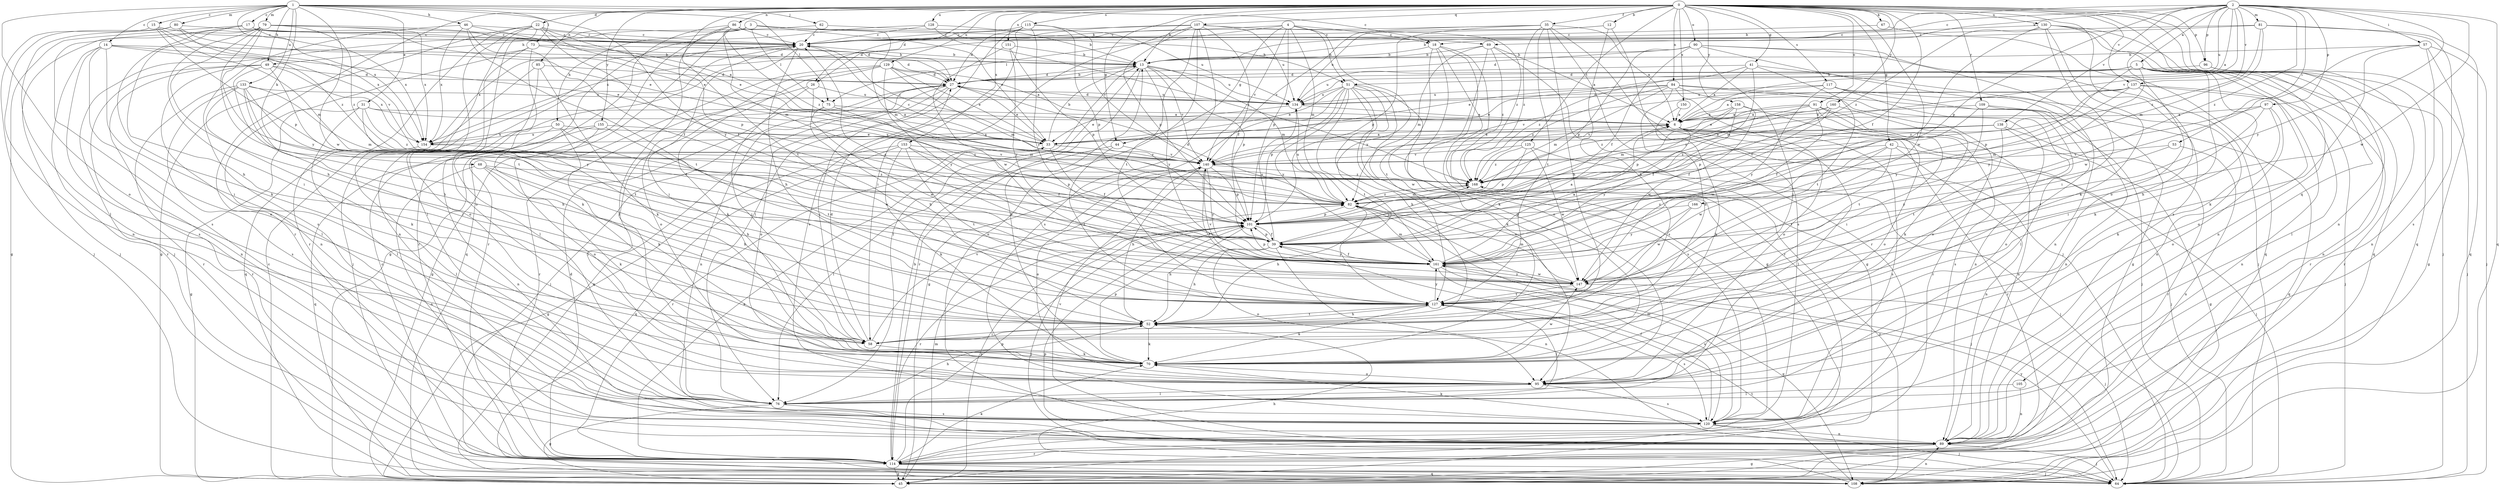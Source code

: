 strict digraph  {
0;
1;
2;
3;
4;
5;
6;
12;
13;
14;
15;
17;
18;
20;
22;
26;
27;
31;
33;
35;
39;
41;
42;
44;
45;
46;
49;
50;
51;
52;
53;
57;
58;
62;
64;
67;
68;
69;
70;
73;
75;
76;
79;
80;
81;
82;
84;
85;
86;
89;
90;
91;
95;
96;
97;
101;
105;
107;
108;
109;
114;
115;
117;
120;
125;
127;
128;
129;
130;
133;
134;
137;
138;
140;
147;
150;
151;
153;
154;
155;
158;
160;
161;
166;
168;
0 -> 12  [label=b];
0 -> 13  [label=b];
0 -> 22  [label=d];
0 -> 26  [label=d];
0 -> 35  [label=f];
0 -> 39  [label=f];
0 -> 41  [label=g];
0 -> 42  [label=g];
0 -> 44  [label=g];
0 -> 67  [label=k];
0 -> 84  [label=n];
0 -> 85  [label=n];
0 -> 86  [label=n];
0 -> 89  [label=n];
0 -> 90  [label=o];
0 -> 91  [label=o];
0 -> 96  [label=p];
0 -> 105  [label=q];
0 -> 107  [label=q];
0 -> 108  [label=q];
0 -> 109  [label=r];
0 -> 114  [label=r];
0 -> 115  [label=s];
0 -> 117  [label=s];
0 -> 120  [label=s];
0 -> 125  [label=t];
0 -> 127  [label=t];
0 -> 128  [label=u];
0 -> 129  [label=u];
0 -> 130  [label=u];
0 -> 137  [label=v];
0 -> 147  [label=w];
0 -> 150  [label=x];
0 -> 151  [label=x];
0 -> 153  [label=x];
0 -> 155  [label=y];
0 -> 158  [label=y];
0 -> 160  [label=y];
1 -> 14  [label=c];
1 -> 15  [label=c];
1 -> 17  [label=c];
1 -> 18  [label=c];
1 -> 31  [label=e];
1 -> 46  [label=h];
1 -> 49  [label=h];
1 -> 62  [label=j];
1 -> 68  [label=k];
1 -> 73  [label=l];
1 -> 75  [label=l];
1 -> 79  [label=m];
1 -> 80  [label=m];
1 -> 95  [label=o];
1 -> 133  [label=u];
1 -> 147  [label=w];
1 -> 154  [label=x];
1 -> 161  [label=y];
2 -> 5  [label=a];
2 -> 6  [label=a];
2 -> 13  [label=b];
2 -> 18  [label=c];
2 -> 53  [label=i];
2 -> 57  [label=i];
2 -> 69  [label=k];
2 -> 81  [label=m];
2 -> 95  [label=o];
2 -> 96  [label=p];
2 -> 97  [label=p];
2 -> 101  [label=p];
2 -> 108  [label=q];
2 -> 134  [label=u];
2 -> 137  [label=v];
2 -> 138  [label=v];
2 -> 140  [label=v];
2 -> 147  [label=w];
2 -> 161  [label=y];
2 -> 166  [label=z];
3 -> 33  [label=e];
3 -> 49  [label=h];
3 -> 50  [label=h];
3 -> 51  [label=h];
3 -> 69  [label=k];
3 -> 75  [label=l];
3 -> 82  [label=m];
3 -> 168  [label=z];
4 -> 18  [label=c];
4 -> 26  [label=d];
4 -> 44  [label=g];
4 -> 51  [label=h];
4 -> 75  [label=l];
4 -> 82  [label=m];
4 -> 101  [label=p];
4 -> 140  [label=v];
4 -> 161  [label=y];
5 -> 33  [label=e];
5 -> 51  [label=h];
5 -> 52  [label=h];
5 -> 70  [label=k];
5 -> 76  [label=l];
5 -> 89  [label=n];
5 -> 95  [label=o];
5 -> 101  [label=p];
5 -> 114  [label=r];
5 -> 134  [label=u];
5 -> 161  [label=y];
6 -> 33  [label=e];
6 -> 64  [label=j];
6 -> 76  [label=l];
6 -> 114  [label=r];
6 -> 120  [label=s];
6 -> 161  [label=y];
12 -> 20  [label=c];
12 -> 52  [label=h];
12 -> 120  [label=s];
12 -> 134  [label=u];
13 -> 27  [label=d];
13 -> 76  [label=l];
13 -> 82  [label=m];
13 -> 101  [label=p];
13 -> 114  [label=r];
13 -> 134  [label=u];
13 -> 140  [label=v];
13 -> 161  [label=y];
14 -> 13  [label=b];
14 -> 33  [label=e];
14 -> 58  [label=i];
14 -> 95  [label=o];
14 -> 114  [label=r];
14 -> 120  [label=s];
14 -> 140  [label=v];
15 -> 20  [label=c];
15 -> 64  [label=j];
15 -> 82  [label=m];
15 -> 101  [label=p];
15 -> 154  [label=x];
17 -> 20  [label=c];
17 -> 27  [label=d];
17 -> 33  [label=e];
17 -> 45  [label=g];
17 -> 52  [label=h];
17 -> 120  [label=s];
17 -> 154  [label=x];
18 -> 13  [label=b];
18 -> 45  [label=g];
18 -> 70  [label=k];
18 -> 95  [label=o];
18 -> 114  [label=r];
18 -> 120  [label=s];
20 -> 13  [label=b];
20 -> 52  [label=h];
20 -> 58  [label=i];
20 -> 64  [label=j];
20 -> 154  [label=x];
22 -> 20  [label=c];
22 -> 33  [label=e];
22 -> 39  [label=f];
22 -> 45  [label=g];
22 -> 76  [label=l];
22 -> 89  [label=n];
22 -> 95  [label=o];
22 -> 101  [label=p];
22 -> 114  [label=r];
26 -> 52  [label=h];
26 -> 58  [label=i];
26 -> 114  [label=r];
26 -> 134  [label=u];
27 -> 13  [label=b];
27 -> 33  [label=e];
27 -> 58  [label=i];
27 -> 64  [label=j];
27 -> 89  [label=n];
27 -> 95  [label=o];
27 -> 108  [label=q];
27 -> 134  [label=u];
31 -> 6  [label=a];
31 -> 39  [label=f];
31 -> 45  [label=g];
31 -> 76  [label=l];
31 -> 140  [label=v];
31 -> 168  [label=z];
33 -> 6  [label=a];
33 -> 13  [label=b];
33 -> 20  [label=c];
33 -> 39  [label=f];
33 -> 114  [label=r];
33 -> 140  [label=v];
35 -> 6  [label=a];
35 -> 20  [label=c];
35 -> 52  [label=h];
35 -> 64  [label=j];
35 -> 101  [label=p];
35 -> 114  [label=r];
35 -> 127  [label=t];
35 -> 140  [label=v];
35 -> 168  [label=z];
39 -> 6  [label=a];
39 -> 52  [label=h];
39 -> 89  [label=n];
39 -> 95  [label=o];
39 -> 101  [label=p];
39 -> 134  [label=u];
39 -> 161  [label=y];
39 -> 168  [label=z];
41 -> 6  [label=a];
41 -> 27  [label=d];
41 -> 82  [label=m];
41 -> 89  [label=n];
41 -> 127  [label=t];
41 -> 168  [label=z];
42 -> 64  [label=j];
42 -> 89  [label=n];
42 -> 127  [label=t];
42 -> 140  [label=v];
42 -> 147  [label=w];
42 -> 161  [label=y];
44 -> 76  [label=l];
44 -> 127  [label=t];
44 -> 140  [label=v];
45 -> 20  [label=c];
45 -> 82  [label=m];
45 -> 101  [label=p];
46 -> 6  [label=a];
46 -> 20  [label=c];
46 -> 39  [label=f];
46 -> 120  [label=s];
46 -> 127  [label=t];
46 -> 154  [label=x];
49 -> 27  [label=d];
49 -> 52  [label=h];
49 -> 76  [label=l];
49 -> 89  [label=n];
49 -> 114  [label=r];
49 -> 154  [label=x];
49 -> 161  [label=y];
50 -> 33  [label=e];
50 -> 70  [label=k];
50 -> 89  [label=n];
50 -> 147  [label=w];
50 -> 154  [label=x];
51 -> 33  [label=e];
51 -> 45  [label=g];
51 -> 52  [label=h];
51 -> 70  [label=k];
51 -> 95  [label=o];
51 -> 101  [label=p];
51 -> 120  [label=s];
51 -> 127  [label=t];
51 -> 134  [label=u];
51 -> 147  [label=w];
51 -> 161  [label=y];
52 -> 58  [label=i];
52 -> 70  [label=k];
52 -> 127  [label=t];
53 -> 89  [label=n];
53 -> 140  [label=v];
53 -> 161  [label=y];
57 -> 13  [label=b];
57 -> 45  [label=g];
57 -> 64  [label=j];
57 -> 70  [label=k];
57 -> 89  [label=n];
57 -> 147  [label=w];
58 -> 27  [label=d];
58 -> 70  [label=k];
58 -> 140  [label=v];
62 -> 20  [label=c];
62 -> 64  [label=j];
62 -> 134  [label=u];
64 -> 20  [label=c];
64 -> 101  [label=p];
64 -> 161  [label=y];
67 -> 20  [label=c];
67 -> 108  [label=q];
68 -> 52  [label=h];
68 -> 58  [label=i];
68 -> 70  [label=k];
68 -> 89  [label=n];
68 -> 168  [label=z];
69 -> 6  [label=a];
69 -> 13  [label=b];
69 -> 45  [label=g];
69 -> 82  [label=m];
69 -> 127  [label=t];
69 -> 168  [label=z];
70 -> 13  [label=b];
70 -> 95  [label=o];
70 -> 101  [label=p];
70 -> 147  [label=w];
73 -> 13  [label=b];
73 -> 27  [label=d];
73 -> 70  [label=k];
73 -> 89  [label=n];
73 -> 95  [label=o];
75 -> 6  [label=a];
75 -> 76  [label=l];
75 -> 82  [label=m];
75 -> 147  [label=w];
76 -> 45  [label=g];
76 -> 52  [label=h];
76 -> 120  [label=s];
79 -> 20  [label=c];
79 -> 27  [label=d];
79 -> 52  [label=h];
79 -> 58  [label=i];
79 -> 64  [label=j];
79 -> 70  [label=k];
79 -> 127  [label=t];
79 -> 154  [label=x];
79 -> 161  [label=y];
79 -> 168  [label=z];
80 -> 20  [label=c];
80 -> 33  [label=e];
80 -> 76  [label=l];
80 -> 89  [label=n];
80 -> 168  [label=z];
81 -> 13  [label=b];
81 -> 20  [label=c];
81 -> 82  [label=m];
81 -> 108  [label=q];
81 -> 120  [label=s];
81 -> 168  [label=z];
82 -> 27  [label=d];
82 -> 52  [label=h];
82 -> 64  [label=j];
82 -> 101  [label=p];
82 -> 134  [label=u];
82 -> 168  [label=z];
84 -> 33  [label=e];
84 -> 52  [label=h];
84 -> 64  [label=j];
84 -> 82  [label=m];
84 -> 89  [label=n];
84 -> 95  [label=o];
84 -> 114  [label=r];
84 -> 134  [label=u];
84 -> 168  [label=z];
85 -> 27  [label=d];
85 -> 70  [label=k];
85 -> 76  [label=l];
85 -> 108  [label=q];
86 -> 20  [label=c];
86 -> 45  [label=g];
86 -> 76  [label=l];
86 -> 82  [label=m];
86 -> 108  [label=q];
86 -> 114  [label=r];
89 -> 45  [label=g];
89 -> 64  [label=j];
89 -> 114  [label=r];
89 -> 140  [label=v];
90 -> 13  [label=b];
90 -> 27  [label=d];
90 -> 39  [label=f];
90 -> 45  [label=g];
90 -> 58  [label=i];
90 -> 64  [label=j];
90 -> 89  [label=n];
90 -> 101  [label=p];
91 -> 6  [label=a];
91 -> 33  [label=e];
91 -> 58  [label=i];
91 -> 89  [label=n];
91 -> 120  [label=s];
91 -> 147  [label=w];
91 -> 168  [label=z];
95 -> 76  [label=l];
95 -> 120  [label=s];
96 -> 27  [label=d];
96 -> 64  [label=j];
96 -> 114  [label=r];
97 -> 6  [label=a];
97 -> 70  [label=k];
97 -> 82  [label=m];
97 -> 95  [label=o];
97 -> 127  [label=t];
101 -> 39  [label=f];
101 -> 52  [label=h];
101 -> 64  [label=j];
101 -> 114  [label=r];
105 -> 76  [label=l];
105 -> 89  [label=n];
107 -> 20  [label=c];
107 -> 39  [label=f];
107 -> 58  [label=i];
107 -> 89  [label=n];
107 -> 101  [label=p];
107 -> 120  [label=s];
107 -> 127  [label=t];
107 -> 134  [label=u];
107 -> 154  [label=x];
107 -> 168  [label=z];
108 -> 52  [label=h];
108 -> 89  [label=n];
108 -> 127  [label=t];
108 -> 168  [label=z];
109 -> 6  [label=a];
109 -> 39  [label=f];
109 -> 95  [label=o];
109 -> 108  [label=q];
109 -> 127  [label=t];
114 -> 13  [label=b];
114 -> 27  [label=d];
114 -> 33  [label=e];
114 -> 45  [label=g];
114 -> 64  [label=j];
114 -> 70  [label=k];
114 -> 101  [label=p];
114 -> 108  [label=q];
115 -> 20  [label=c];
115 -> 27  [label=d];
115 -> 76  [label=l];
115 -> 101  [label=p];
115 -> 120  [label=s];
115 -> 140  [label=v];
115 -> 161  [label=y];
117 -> 76  [label=l];
117 -> 89  [label=n];
117 -> 95  [label=o];
117 -> 134  [label=u];
117 -> 140  [label=v];
117 -> 161  [label=y];
120 -> 39  [label=f];
120 -> 64  [label=j];
120 -> 70  [label=k];
120 -> 82  [label=m];
120 -> 89  [label=n];
125 -> 64  [label=j];
125 -> 101  [label=p];
125 -> 140  [label=v];
125 -> 147  [label=w];
125 -> 168  [label=z];
127 -> 52  [label=h];
127 -> 70  [label=k];
127 -> 76  [label=l];
127 -> 120  [label=s];
127 -> 161  [label=y];
128 -> 13  [label=b];
128 -> 20  [label=c];
128 -> 114  [label=r];
128 -> 168  [label=z];
129 -> 6  [label=a];
129 -> 27  [label=d];
129 -> 33  [label=e];
129 -> 45  [label=g];
129 -> 70  [label=k];
129 -> 82  [label=m];
129 -> 95  [label=o];
129 -> 161  [label=y];
130 -> 20  [label=c];
130 -> 39  [label=f];
130 -> 58  [label=i];
130 -> 64  [label=j];
130 -> 70  [label=k];
130 -> 89  [label=n];
130 -> 108  [label=q];
130 -> 168  [label=z];
133 -> 52  [label=h];
133 -> 58  [label=i];
133 -> 70  [label=k];
133 -> 82  [label=m];
133 -> 114  [label=r];
133 -> 120  [label=s];
133 -> 127  [label=t];
133 -> 134  [label=u];
134 -> 6  [label=a];
134 -> 27  [label=d];
134 -> 33  [label=e];
137 -> 6  [label=a];
137 -> 58  [label=i];
137 -> 64  [label=j];
137 -> 89  [label=n];
137 -> 134  [label=u];
137 -> 161  [label=y];
137 -> 168  [label=z];
138 -> 33  [label=e];
138 -> 45  [label=g];
138 -> 114  [label=r];
138 -> 127  [label=t];
138 -> 154  [label=x];
138 -> 168  [label=z];
140 -> 20  [label=c];
140 -> 52  [label=h];
140 -> 95  [label=o];
140 -> 101  [label=p];
140 -> 127  [label=t];
140 -> 161  [label=y];
140 -> 168  [label=z];
147 -> 64  [label=j];
147 -> 82  [label=m];
147 -> 127  [label=t];
147 -> 140  [label=v];
147 -> 161  [label=y];
150 -> 6  [label=a];
150 -> 70  [label=k];
151 -> 13  [label=b];
151 -> 101  [label=p];
151 -> 147  [label=w];
151 -> 161  [label=y];
153 -> 39  [label=f];
153 -> 45  [label=g];
153 -> 70  [label=k];
153 -> 101  [label=p];
153 -> 108  [label=q];
153 -> 127  [label=t];
153 -> 140  [label=v];
154 -> 52  [label=h];
154 -> 76  [label=l];
155 -> 95  [label=o];
155 -> 108  [label=q];
155 -> 127  [label=t];
155 -> 154  [label=x];
155 -> 168  [label=z];
158 -> 6  [label=a];
158 -> 39  [label=f];
158 -> 82  [label=m];
158 -> 95  [label=o];
158 -> 101  [label=p];
158 -> 147  [label=w];
160 -> 6  [label=a];
160 -> 39  [label=f];
160 -> 70  [label=k];
160 -> 101  [label=p];
160 -> 140  [label=v];
160 -> 168  [label=z];
161 -> 6  [label=a];
161 -> 20  [label=c];
161 -> 39  [label=f];
161 -> 82  [label=m];
161 -> 101  [label=p];
161 -> 108  [label=q];
161 -> 120  [label=s];
161 -> 147  [label=w];
166 -> 101  [label=p];
166 -> 147  [label=w];
166 -> 161  [label=y];
168 -> 82  [label=m];
}

